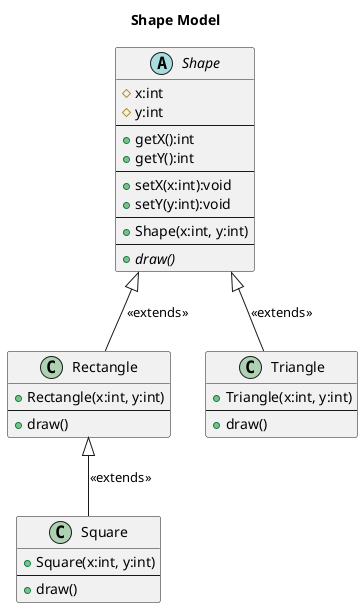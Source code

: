 @startuml Abstract Class
title Shape Model
abstract class Shape{
    #x:int
    #y:int
    --
    +getX():int
    +getY():int
    --
    +setX(x:int):void
    +setY(y:int):void
    --
    +Shape(x:int, y:int)
    --
    +{abstract}draw()
}

class Triangle{
    +Triangle(x:int, y:int)
    --
    +draw()
}

class Rectangle{
    +Rectangle(x:int, y:int)
    --
    +draw()
}

class Square{
    +Square(x:int, y:int)
    --
    +draw()
}

Triangle -up-|> Shape : <<extends>>
Rectangle -up-|> Shape : <<extends>>
Square -up-|> Rectangle : <<extends>>

hide empty member
@enduml